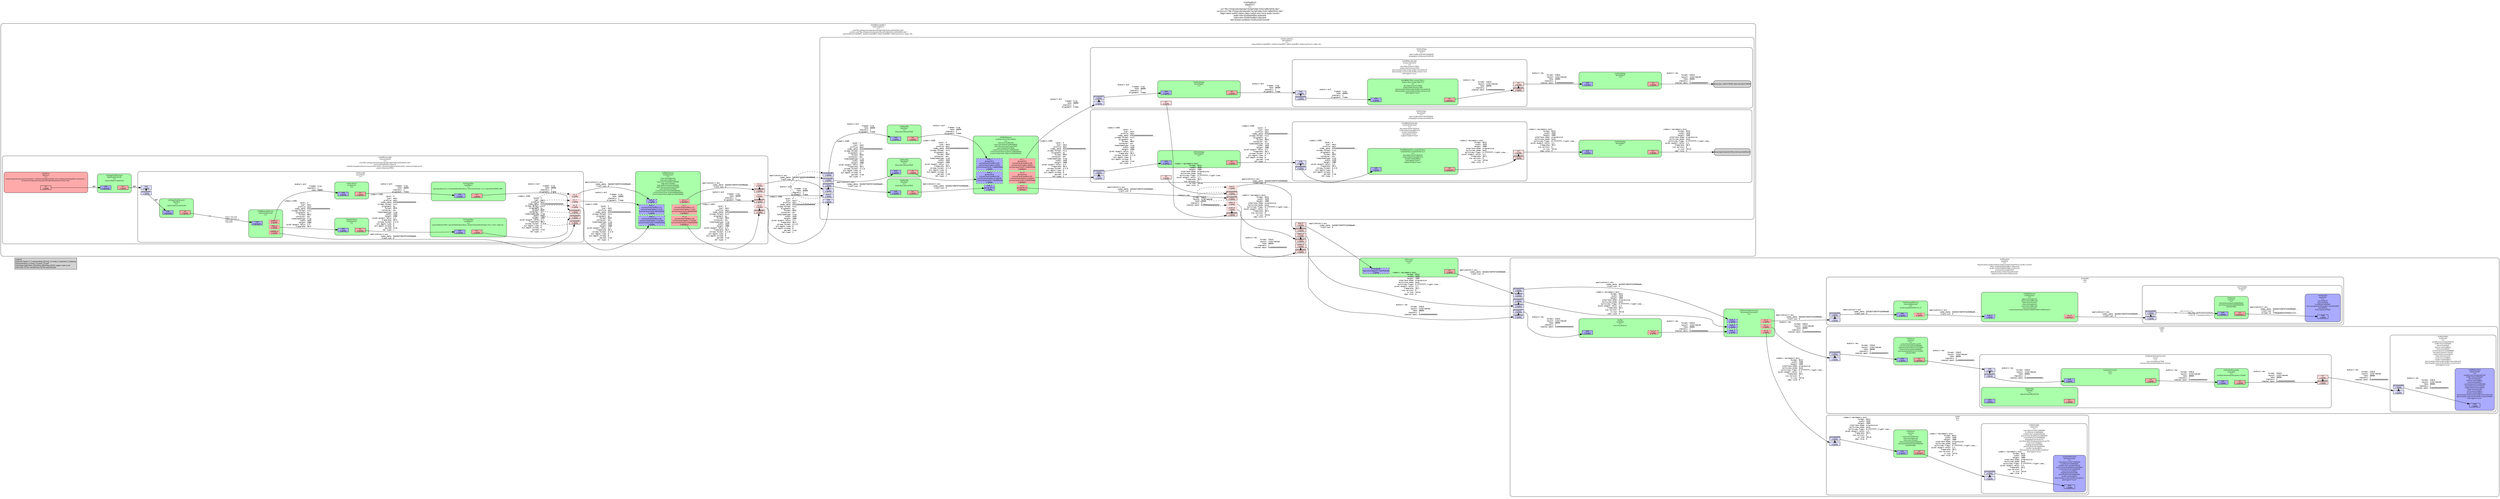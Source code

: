 digraph pipeline {
  rankdir=LR;
  fontname="sans";
  fontsize="10";
  labelloc=t;
  nodesep=.1;
  ranksep=.2;
  label="<GstPlayBin3>\nplaybin3-0\n[>]\nuri=\"file:///tmp/usb/sda/sda1/tempFolder/Internal%20ASS.mkv\"\ncurrent-uri=\"file:///tmp/usb/sda/sda1/tempFolder/Internal%20ASS.mkv\"\nflags=native-audio+native-video+native-text+force-audio-convert\naudio-sink=(GstRaSinkBin) audiosink\nvideo-sink=(GstRvSinkBin) videosink\ntext-stream-combiner=(GstFunnel) funnel0";
  node [style="filled,rounded", shape=box, fontsize="9", fontname="sans", margin="0.0,0.0"];
  edge [labelfontsize="6", fontsize="9", fontname="monospace"];
  
  legend [
    pos="0,0!",
    margin="0.05,0.05",
    style="filled",
    label="Legend\lElement-States: [~] void-pending, [0] null, [-] ready, [=] paused, [>] playing\lPad-Activation: [-] none, [>] push, [<] pull\lPad-Flags: [b]locked, [f]lushing, [b]locking, [E]OS; upper-case is set\lPad-Task: [T] has started task, [t] has paused task\l",
  ];
  subgraph cluster_funnel0_0x26da810 {
    fontname="Bitstream Vera Sans";
    fontsize="8";
    style="filled,rounded";
    color=black;
    label="GstFunnel\nfunnel0\n[>]";
    subgraph cluster_funnel0_0x26da810_sink {
      label="";
      style="invis";
      funnel0_0x26da810_funnelpad0_0xec50ab88 [color=black, fillcolor="#aaaaff", label="funnelpad0\ntags=((GstTagList*) 0xecf5dca8)\n[>][bfb]", height="0.2", style="filled,dashed"];
    }

    subgraph cluster_funnel0_0x26da810_src {
      label="";
      style="invis";
      funnel0_0x26da810_src_0x26db0a0 [color=black, fillcolor="#ffaaaa", label="src\n[>][bfb]", height="0.2", style="filled,solid"];
    }

    funnel0_0x26da810_funnelpad0_0xec50ab88 -> funnel0_0x26da810_src_0x26db0a0 [style="invis"];
    fillcolor="#aaffaa";
  }

  funnel0_0x26da810_src_0x26db0a0 -> playsink_0x26be380_text_sink_0xecf49a50 [label="application/x-ass\l          codec_data: 5b53637269707420496e66...\l           track-num: 0\l"]
  subgraph cluster_playsink_0x26be380 {
    fontname="Bitstream Vera Sans";
    fontsize="8";
    style="filled,rounded";
    color=black;
    label="GstPlaySink\nplaysink\n[>]\nflags=native-audio+native-video+native-text+force-audio-convert\nvideo-sink=(GstRvSinkBin) videosink\naudio-sink=(GstRaSinkBin) audiosink\nsend-event-mode=first\ndefault-video-sink=\"dvovideosink\"\ndefault-audio-sink=\"rtkalsasink\"";
    subgraph cluster_playsink_0x26be380_sink {
      label="";
      style="invis";
      _proxypad11_0xed907d40 [color=black, fillcolor="#ddddff", label="proxypad11\n[>][bfb]", height="0.2", style="filled,solid"];
    playsink_0x26be380_audio_sink_0xecf49770 -> _proxypad11_0xed907d40 [style=dashed, minlen=0]
      playsink_0x26be380_audio_sink_0xecf49770 [color=black, fillcolor="#ddddff", label="audio_sink\n[>][bfb]", height="0.2", style="filled,solid"];
      _proxypad12_0xed907ea8 [color=black, fillcolor="#ddddff", label="proxypad12\n[>][bfb]", height="0.2", style="filled,solid"];
    playsink_0x26be380_video_sink_0xecf498e0 -> _proxypad12_0xed907ea8 [style=dashed, minlen=0]
      playsink_0x26be380_video_sink_0xecf498e0 [color=black, fillcolor="#ddddff", label="video_sink\n[>][bfb]", height="0.2", style="filled,solid"];
      _proxypad13_0xec50a050 [color=black, fillcolor="#ddddff", label="proxypad13\n[>][bfb]", height="0.2", style="filled,solid"];
    playsink_0x26be380_text_sink_0xecf49a50 -> _proxypad13_0xec50a050 [style=dashed, minlen=0]
      playsink_0x26be380_text_sink_0xecf49a50 [color=black, fillcolor="#ddddff", label="text_sink\n[>][bfb]", height="0.2", style="filled,solid"];
    }

    fillcolor="#ffffff";
    subgraph cluster_tbin_0xee35e038 {
      fontname="Bitstream Vera Sans";
      fontsize="8";
      style="filled,rounded";
      color=black;
      label="GstTextBin\ntbin\n[>]";
      subgraph cluster_tbin_0xee35e038_sink {
        label="";
        style="invis";
        _proxypad34_0xee351a20 [color=black, fillcolor="#ddddff", label="proxypad34\n[>][bfb]", height="0.2", style="filled,solid"];
      tbin_0xee35e038_sink_0x2728d28 -> _proxypad34_0xee351a20 [style=dashed, minlen=0]
        tbin_0xee35e038_sink_0x2728d28 [color=black, fillcolor="#ddddff", label="sink\n[>][bfb]", height="0.2", style="filled,solid"];
      }

      fillcolor="#ffffff";
      subgraph cluster_multiqueue1_0x26cbc60 {
        fontname="Bitstream Vera Sans";
        fontsize="8";
        style="filled,rounded";
        color=black;
        label="GstMultiQueue\nmultiqueue1\n[>]\nextra-size-bytes=0\nextra-size-buffers=0\nextra-size-time=0\nmax-size-bytes=0\nmax-size-buffers=0\nmax-size-time=0\ncurrent-level-time-audio=18446744073709551615";
        subgraph cluster_multiqueue1_0x26cbc60_sink {
          label="";
          style="invis";
          multiqueue1_0x26cbc60_sink_0_0x26f3e50 [color=black, fillcolor="#aaaaff", label="sink_0\n[>][bfb]", height="0.2", style="filled,dashed"];
        }

        subgraph cluster_multiqueue1_0x26cbc60_src {
          label="";
          style="invis";
          multiqueue1_0x26cbc60_src_0_0xe71870c0 [color=black, fillcolor="#ffaaaa", label="src_0\n[>][bfb][T]", height="0.2", style="filled,dotted"];
        }

        multiqueue1_0x26cbc60_sink_0_0x26f3e50 -> multiqueue1_0x26cbc60_src_0_0xe71870c0 [style="invis"];
        fillcolor="#aaffaa";
      }

      multiqueue1_0x26cbc60_src_0_0xe71870c0 -> tsinkbin0_0xe717e090_text_sink0_0xebb085f8 [label="application/x-ass\l          codec_data: 5b53637269707420496e66...\l           track-num: 0\l"]
      subgraph cluster_tsinkbin0_0xe717e090 {
        fontname="Bitstream Vera Sans";
        fontsize="8";
        style="filled,rounded";
        color=black;
        label="GstTSinkBin\ntsinkbin0\n[>]";
        subgraph cluster_tsinkbin0_0xe717e090_sink {
          label="";
          style="invis";
          _proxypad35_0xec50acf8 [color=black, fillcolor="#ddddff", label="proxypad35\n[>][bfb]", height="0.2", style="filled,solid"];
        tsinkbin0_0xe717e090_text_sink0_0xebb085f8 -> _proxypad35_0xec50acf8 [style=dashed, minlen=0]
          tsinkbin0_0xe717e090_text_sink0_0xebb085f8 [color=black, fillcolor="#ddddff", label="text_sink0\n[>][bfb]", height="0.2", style="filled,solid"];
        }

        fillcolor="#ffffff";
        subgraph cluster_appsink0_0xe71827d8 {
          fontname="Bitstream Vera Sans";
          fontsize="8";
          style="filled,rounded";
          color=black;
          label="GstAppSink\nappsink0\n[>]\nsync=FALSE\nasync=FALSE\nts-offset=1000000\nlast-sample=((GstSample*) 0x26e2680)\neos=FALSE\nemit-signals=TRUE";
          subgraph cluster_appsink0_0xe71827d8_sink {
            label="";
            style="invis";
            appsink0_0xe71827d8_sink_0xee363878 [color=black, fillcolor="#aaaaff", label="sink\n[>][bfb]", height="0.2", style="filled,solid"];
          }

          fillcolor="#aaaaff";
        }

        subgraph cluster_queue0_0xee3469d8 {
          fontname="Bitstream Vera Sans";
          fontsize="8";
          style="filled,rounded";
          color=black;
          label="GstQueue\nqueue0\n[>]\nfirst-timestamp=1000000000\nlast-timestamp=16000000000\nsilent=TRUE";
          subgraph cluster_queue0_0xee3469d8_sink {
            label="";
            style="invis";
            queue0_0xee3469d8_sink_0xee3635c8 [color=black, fillcolor="#aaaaff", label="sink\n[>][bfb]", height="0.2", style="filled,solid"];
          }

          subgraph cluster_queue0_0xee3469d8_src {
            label="";
            style="invis";
            queue0_0xee3469d8_src_0xee363720 [color=black, fillcolor="#ffaaaa", label="src\n[>][bfb][T]", height="0.2", style="filled,solid"];
          }

          queue0_0xee3469d8_sink_0xee3635c8 -> queue0_0xee3469d8_src_0xee363720 [style="invis"];
          fillcolor="#aaffaa";
        }

        _proxypad35_0xec50acf8 -> queue0_0xee3469d8_sink_0xee3635c8 [labeldistance="10", labelangle="0", label="                                                  ", taillabel="ANY", headlabel="application/x-ass\l          codec_data: 5b53637269707420496e66...\l           track-num: 0\l           stream-id: f766a0e0b04163b6d2c273...\l"]
        queue0_0xee3469d8_src_0xee363720 -> appsink0_0xe71827d8_sink_0xee363878 [label="application/x-ass\l          codec_data: 5b53637269707420496e66...\l           track-num: 0\l           stream-id: f766a0e0b04163b6d2c273...\l"]
      }

      subgraph cluster_streamiddemux0_0xec517468 {
        fontname="Bitstream Vera Sans";
        fontsize="8";
        style="filled,rounded";
        color=black;
        label="GstStreamidDemux\nstreamiddemux0\n[>]\nactive-pad=(GstPad) src_0";
        subgraph cluster_streamiddemux0_0xec517468_sink {
          label="";
          style="invis";
          streamiddemux0_0xec517468_sink_0xee33ae98 [color=black, fillcolor="#aaaaff", label="sink\n[>][bfb]", height="0.2", style="filled,solid"];
        }

        subgraph cluster_streamiddemux0_0xec517468_src {
          label="";
          style="invis";
          streamiddemux0_0xec517468_src_0_0xee363470 [color=black, fillcolor="#ffaaaa", label="src_0\n[>][bfb]", height="0.2", style="filled,dotted"];
        }

        streamiddemux0_0xec517468_sink_0xee33ae98 -> streamiddemux0_0xec517468_src_0_0xee363470 [style="invis"];
        fillcolor="#aaffaa";
      }

      _proxypad34_0xee351a20 -> streamiddemux0_0xec517468_sink_0xee33ae98 [label="application/x-ass\l          codec_data: 5b53637269707420496e66...\l           track-num: 0\l"]
      streamiddemux0_0xec517468_src_0_0xee363470 -> multiqueue1_0x26cbc60_sink_0_0x26f3e50 [label="application/x-ass\l          codec_data: 5b53637269707420496e66...\l           track-num: 0\l"]
    }

    subgraph cluster_abin_0xecf17270 {
      fontname="Bitstream Vera Sans";
      fontsize="8";
      style="filled,rounded";
      color=black;
      label="GstBin\nabin\n[>]";
      subgraph cluster_abin_0xecf17270_sink {
        label="";
        style="invis";
        _proxypad33_0xee351480 [color=black, fillcolor="#ddddff", label="proxypad33\n[>][bfb]", height="0.2", style="filled,solid"];
      abin_0xecf17270_sink_0x2728bb8 -> _proxypad33_0xee351480 [style=dashed, minlen=0]
        abin_0xecf17270_sink_0x2728bb8 [color=black, fillcolor="#ddddff", label="sink\n[>][bfb]", height="0.2", style="filled,solid"];
      }

      fillcolor="#ffffff";
      subgraph cluster_aconv_0x26f3350 {
        fontname="Bitstream Vera Sans";
        fontsize="8";
        style="filled,rounded";
        color=black;
        label="GstPlaySinkAudioConvert\naconv\n[>]\nuse-converters=TRUE\nvolume-element=(GstVolume) volume";
        subgraph cluster_aconv_0x26f3350_sink {
          label="";
          style="invis";
          _proxypad31_0xee3511b0 [color=black, fillcolor="#ddddff", label="proxypad31\n[>][bfb]", height="0.2", style="filled,solid"];
        aconv_0x26f3350_sink_0x27288d8 -> _proxypad31_0xee3511b0 [style=dashed, minlen=0]
          aconv_0x26f3350_sink_0x27288d8 [color=black, fillcolor="#ddddff", label="sink\n[>][bfb]", height="0.2", style="filled,solid"];
        }

        subgraph cluster_aconv_0x26f3350_src {
          label="";
          style="invis";
          _proxypad32_0xee351318 [color=black, fillcolor="#ffdddd", label="proxypad32\n[>][bfb]", height="0.2", style="filled,solid"];
        _proxypad32_0xee351318 -> aconv_0x26f3350_src_0x2728a48 [style=dashed, minlen=0]
          aconv_0x26f3350_src_0x2728a48 [color=black, fillcolor="#ffdddd", label="src\n[>][bfb]", height="0.2", style="filled,solid"];
        }

        aconv_0x26f3350_sink_0x27288d8 -> aconv_0x26f3350_src_0x2728a48 [style="invis"];
        fillcolor="#ffffff";
        subgraph cluster_resample_0xee35b400 {
          fontname="Bitstream Vera Sans";
          fontsize="8";
          style="filled,rounded";
          color=black;
          label="GstAudioResample\nresample\n[>]\naudible-threshold-factor=0.150000";
          subgraph cluster_resample_0xee35b400_sink {
            label="";
            style="invis";
            resample_0xee35b400_sink_0xee33abe8 [color=black, fillcolor="#aaaaff", label="sink\n[>][bfb]", height="0.2", style="filled,solid"];
          }

          subgraph cluster_resample_0xee35b400_src {
            label="";
            style="invis";
            resample_0xee35b400_src_0xee33ad40 [color=black, fillcolor="#ffaaaa", label="src\n[>][bfb]", height="0.2", style="filled,solid"];
          }

          resample_0xee35b400_sink_0xee33abe8 -> resample_0xee35b400_src_0xee33ad40 [style="invis"];
          fillcolor="#aaffaa";
        }

        resample_0xee35b400_src_0xee33ad40 -> _proxypad32_0xee351318 [label="audio/x-raw\l              format: S16LE\l              layout: interleaved\l                rate: 48000\l            channels: 2\l        channel-mask: 0x0000000000000003\l"]
        subgraph cluster_conv_0xee358a08 {
          fontname="Bitstream Vera Sans";
          fontsize="8";
          style="filled,rounded";
          color=black;
          label="GstAudioConvert\nconv\n[>]";
          subgraph cluster_conv_0xee358a08_sink {
            label="";
            style="invis";
            conv_0xee358a08_sink_0xee33a938 [color=black, fillcolor="#aaaaff", label="sink\n[>][bfb]", height="0.2", style="filled,solid"];
          }

          subgraph cluster_conv_0xee358a08_src {
            label="";
            style="invis";
            conv_0xee358a08_src_0xee33aa90 [color=black, fillcolor="#ffaaaa", label="src\n[>][bfb]", height="0.2", style="filled,solid"];
          }

          conv_0xee358a08_sink_0xee33a938 -> conv_0xee358a08_src_0xee33aa90 [style="invis"];
          fillcolor="#aaffaa";
        }

        _proxypad31_0xee3511b0 -> conv_0xee358a08_sink_0xee33a938 [label="audio/x-raw\l              format: S16LE\l              layout: interleaved\l                rate: 48000\l            channels: 2\l        channel-mask: 0x0000000000000003\l"]
        conv_0xee358a08_src_0xee33aa90 -> resample_0xee35b400_sink_0xee33abe8 [label="audio/x-raw\l              format: S16LE\l              layout: interleaved\l                rate: 48000\l            channels: 2\l        channel-mask: 0x0000000000000003\l"]
        subgraph cluster_identity_0x26f0c80 {
          fontname="Bitstream Vera Sans";
          fontsize="8";
          style="filled,rounded";
          color=black;
          label="GstIdentity\nidentity\n[>]\nsignal-handoffs=FALSE";
          subgraph cluster_identity_0x26f0c80_sink {
            label="";
            style="invis";
            identity_0x26f0c80_sink_0xee33a3d8 [color=black, fillcolor="#aaaaff", label="sink\n[>][bfb]", height="0.2", style="filled,solid"];
          }

          subgraph cluster_identity_0x26f0c80_src {
            label="";
            style="invis";
            identity_0x26f0c80_src_0xee33a530 [color=black, fillcolor="#ffaaaa", label="src\n[>][bfb]", height="0.2", style="filled,solid"];
          }

          identity_0x26f0c80_sink_0xee33a3d8 -> identity_0x26f0c80_src_0xee33a530 [style="invis"];
          fillcolor="#aaffaa";
        }

      }

      aconv_0x26f3350_src_0x2728a48 -> audiosink_0x271d838_sink_0x2728768 [label="audio/x-raw\l              format: S16LE\l              layout: interleaved\l                rate: 48000\l            channels: 2\l        channel-mask: 0x0000000000000003\l"]
      subgraph cluster_aqueue_0xee3462a0 {
        fontname="Bitstream Vera Sans";
        fontsize="8";
        style="filled,rounded";
        color=black;
        label="GstQueue\naqueue\n[>]\ncurrent-level-buffers=145\ncurrent-level-bytes=296960\ncurrent-level-time=773333000\nfirst-timestamp=67000000\nlast-timestamp=15512333000\nsilent=TRUE";
        subgraph cluster_aqueue_0xee3462a0_sink {
          label="";
          style="invis";
          aqueue_0xee3462a0_sink_0xee33a280 [color=black, fillcolor="#aaaaff", label="sink\n[>][bfb]", height="0.2", style="filled,solid"];
        }

        subgraph cluster_aqueue_0xee3462a0_src {
          label="";
          style="invis";
          aqueue_0xee3462a0_src_0x271cc40 [color=black, fillcolor="#ffaaaa", label="src\n[>][bfb][T]", height="0.2", style="filled,solid"];
        }

        aqueue_0xee3462a0_sink_0xee33a280 -> aqueue_0xee3462a0_src_0x271cc40 [style="invis"];
        fillcolor="#aaffaa";
      }

      _proxypad33_0xee351480 -> aqueue_0xee3462a0_sink_0xee33a280 [label="audio/x-raw\l              format: S16LE\l              layout: interleaved\l                rate: 48000\l            channels: 2\l        channel-mask: 0x0000000000000003\l"]
      aqueue_0xee3462a0_src_0x271cc40 -> aconv_0x26f3350_sink_0x27288d8 [label="audio/x-raw\l              format: S16LE\l              layout: interleaved\l                rate: 48000\l            channels: 2\l        channel-mask: 0x0000000000000003\l"]
      subgraph cluster_audiosink_0x271d838 {
        fontname="Bitstream Vera Sans";
        fontsize="8";
        style="filled,rounded";
        color=black;
        label="GstRaSinkBin\naudiosink\n[>]\nenable-last-sample=FALSE\nbuffer-time=300000\ndiscont-wait=0\ndevice-name=NULL\ncard-name=NULL\ncurrent-pts=14325666666\ndecoded-size=2776320\nundecoded-size=54016\nfade-volume=100\nclock-source=NULL\nrender-mode=NULL\ndirectmedia-total-audio-buffer-size=262144\ndirectmedia-used-audio-buffer-size=251917\nadvr-type=\"none\"";
        subgraph cluster_audiosink_0x271d838_sink {
          label="";
          style="invis";
          _proxypad30_0xee351048 [color=black, fillcolor="#ddddff", label="proxypad30\n[>][bfb]", height="0.2", style="filled,solid"];
        audiosink_0x271d838_sink_0x2728768 -> _proxypad30_0xee351048 [style=dashed, minlen=0]
          audiosink_0x271d838_sink_0x2728768 [color=black, fillcolor="#ddddff", label="sink\n[>][bfb]", height="0.2", style="filled,solid"];
        }

        fillcolor="#ffffff";
        subgraph cluster_rtkalsasink0_0xef70e5b0 {
          fontname="Bitstream Vera Sans";
          fontsize="8";
          style="filled,rounded";
          color=black;
          label="GstRtkAlsaSink\nrtkalsasink0\n[>]\nenable-last-sample=FALSE\nbuffer-time=300000\ndiscont-wait=0\ndevice-name=NULL\ncard-name=NULL\ncurrent-pts=14331000000\ndecoded-size=2776320\nundecoded-size=54016\nfade-volume=100\nclock-source=NULL\nrender-mode=NULL\ndirectmedia-total-audio-buffer-size=262144\ndirectmedia-used-audio-buffer-size=250893\nadvr-type=\"none\"";
          subgraph cluster_rtkalsasink0_0xef70e5b0_sink {
            label="";
            style="invis";
            rtkalsasink0_0xef70e5b0_sink_0xee3639d0 [color=black, fillcolor="#aaaaff", label="sink\n[>][bfb]", height="0.2", style="filled,solid"];
          }

          fillcolor="#aaaaff";
        }

        _proxypad30_0xee351048 -> rtkalsasink0_0xef70e5b0_sink_0xee3639d0 [label="audio/x-raw\l              format: S16LE\l              layout: interleaved\l                rate: 48000\l            channels: 2\l        channel-mask: 0x0000000000000003\l"]
      }

    }

    subgraph cluster_vbin_0xecf17150 {
      fontname="Bitstream Vera Sans";
      fontsize="8";
      style="filled,rounded";
      color=black;
      label="GstBin\nvbin\n[>]";
      subgraph cluster_vbin_0xecf17150_sink {
        label="";
        style="invis";
        _proxypad29_0xec514bd0 [color=black, fillcolor="#ddddff", label="proxypad29\n[>][bfb]", height="0.2", style="filled,solid"];
      vbin_0xecf17150_sink_0x27285f8 -> _proxypad29_0xec514bd0 [style=dashed, minlen=0]
        vbin_0xecf17150_sink_0x27285f8 [color=black, fillcolor="#ddddff", label="sink\n[>][bfb]", height="0.2", style="filled,solid"];
      }

      fillcolor="#ffffff";
      subgraph cluster_vqueue_0xee346038 {
        fontname="Bitstream Vera Sans";
        fontsize="8";
        style="filled,rounded";
        color=black;
        label="GstQueue\nvqueue\n[>]\nmax-size-buffers=3\nmax-size-bytes=0\nmax-size-time=0\nfirst-timestamp=67000000\nlast-timestamp=14567000000\nsilent=TRUE";
        subgraph cluster_vqueue_0xee346038_sink {
          label="";
          style="invis";
          vqueue_0xee346038_sink_0x271cd98 [color=black, fillcolor="#aaaaff", label="sink\n[>][bfb]", height="0.2", style="filled,solid"];
        }

        subgraph cluster_vqueue_0xee346038_src {
          label="";
          style="invis";
          vqueue_0xee346038_src_0xee33a128 [color=black, fillcolor="#ffaaaa", label="src\n[>][bfb][T]", height="0.2", style="filled,solid"];
        }

        vqueue_0xee346038_sink_0x271cd98 -> vqueue_0xee346038_src_0xee33a128 [style="invis"];
        fillcolor="#aaffaa";
      }

      _proxypad29_0xec514bd0 -> vqueue_0xee346038_sink_0x271cd98 [label="video/x-raw(memory:dvo)\l              format: NV12\l               width: 1920\l              height: 1080\l      interlace-mode: progressive\l      multiview-mode: mono\l     multiview-flags: 0:ffffffff:/right-view...\l  pixel-aspect-ratio: 1/1\l           framerate: 30/1\l         svp-version: 0\l              is-svp: false\l           vdec-role: 9\l"]
      vqueue_0xee346038_src_0xee33a128 -> videosink_0x271d6b0_sink_0x2728488 [label="video/x-raw(memory:dvo)\l              format: NV12\l               width: 1920\l              height: 1080\l      interlace-mode: progressive\l      multiview-mode: mono\l     multiview-flags: 0:ffffffff:/right-view...\l  pixel-aspect-ratio: 1/1\l           framerate: 30/1\l         svp-version: 0\l              is-svp: false\l           vdec-role: 9\l"]
      subgraph cluster_videosink_0x271d6b0 {
        fontname="Bitstream Vera Sans";
        fontsize="8";
        style="filled,rounded";
        color=black;
        label="GstRvSinkBin\nvideosink\n[>]\nmax-lateness=471666666\nts-offset=-216666666\nenable-last-sample=FALSE\nprocessing-deadline=15000000\ncurrent-pts=14534000000\ndisplayed-frames=150\nnon-flushable-displayed-frames=150\nclock-source=NULL\ndisplay-preroll=TRUE\npreroll-pts=14534000000\nrender-mode=NULL\ndirectmedia-render-buffer-length=7\nadvr-type=\"none\"";
        subgraph cluster_videosink_0x271d6b0_sink {
          label="";
          style="invis";
          _proxypad28_0xec514a68 [color=black, fillcolor="#ddddff", label="proxypad28\n[>][bfb]", height="0.2", style="filled,solid"];
        videosink_0x271d6b0_sink_0x2728488 -> _proxypad28_0xec514a68 [style=dashed, minlen=0]
          videosink_0x271d6b0_sink_0x2728488 [color=black, fillcolor="#ddddff", label="sink\n[>][bfb]", height="0.2", style="filled,solid"];
        }

        fillcolor="#ffffff";
        subgraph cluster_dvovideosink0_0x272f518 {
          fontname="Bitstream Vera Sans";
          fontsize="8";
          style="filled,rounded";
          color=black;
          label="GstDvoVideoSink\ndvovideosink0\n[>]\nmax-lateness=471666666\nts-offset=-216666666\nenable-last-sample=FALSE\nprocessing-deadline=15000000\ncurrent-pts=14534000000\nclock-source=NULL\ndisplay-preroll=TRUE\npreroll-pts=14534000000\nrender-mode=NULL\ndirectmedia-render-buffer-length=7\nadvr-type=\"none\"";
          subgraph cluster_dvovideosink0_0x272f518_sink {
            label="";
            style="invis";
            dvovideosink0_0x272f518_sink_0x2730098 [color=black, fillcolor="#aaaaff", label="sink\n[>][bfb]", height="0.2", style="filled,solid"];
          }

          fillcolor="#aaaaff";
        }

        _proxypad28_0xec514a68 -> dvovideosink0_0x272f518_sink_0x2730098 [label="video/x-raw(memory:dvo)\l              format: NV12\l               width: 1920\l              height: 1080\l      interlace-mode: progressive\l      multiview-mode: mono\l     multiview-flags: 0:ffffffff:/right-view...\l  pixel-aspect-ratio: 1/1\l           framerate: 30/1\l         svp-version: 0\l              is-svp: false\l           vdec-role: 9\l"]
      }

    }

    subgraph cluster_audiotee_0x26d3eb0 {
      fontname="Bitstream Vera Sans";
      fontsize="8";
      style="filled,rounded";
      color=black;
      label="GstTee\naudiotee\n[>]\nnum-src-pads=1";
      subgraph cluster_audiotee_0x26d3eb0_sink {
        label="";
        style="invis";
        audiotee_0x26d3eb0_sink_0xecf323b0 [color=black, fillcolor="#aaaaff", label="sink\n[>][bfb]", height="0.2", style="filled,solid"];
      }

      subgraph cluster_audiotee_0x26d3eb0_src {
        label="";
        style="invis";
        audiotee_0x26d3eb0_src_0_0xee3518b0 [color=black, fillcolor="#ffaaaa", label="src_0\n[>][bfb]", height="0.2", style="filled,dashed"];
      }

      audiotee_0x26d3eb0_sink_0xecf323b0 -> audiotee_0x26d3eb0_src_0_0xee3518b0 [style="invis"];
      fillcolor="#aaffaa";
    }

    _proxypad11_0xed907d40 -> audiotee_0x26d3eb0_sink_0xecf323b0 [label="audio/x-raw\l              format: S16LE\l              layout: interleaved\l                rate: 48000\l            channels: 2\l        channel-mask: 0x0000000000000003\l"]
    audiotee_0x26d3eb0_src_0_0xee3518b0 -> streamsynchronizer0_0x26d3858_sink_1_0xee3515e0 [label="audio/x-raw\l              format: S16LE\l              layout: interleaved\l                rate: 48000\l            channels: 2\l        channel-mask: 0x0000000000000003\l"]
    subgraph cluster_streamsynchronizer0_0x26d3858 {
      fontname="Bitstream Vera Sans";
      fontsize="8";
      style="filled,rounded";
      color=black;
      label="GstStreamSynchronizer\nstreamsynchronizer0\n[>]";
      subgraph cluster_streamsynchronizer0_0x26d3858_sink {
        label="";
        style="invis";
        streamsynchronizer0_0x26d3858_sink_0_0xec514d30 [color=black, fillcolor="#aaaaff", label="sink_0\n[>][bfb]", height="0.2", style="filled,dashed"];
        streamsynchronizer0_0x26d3858_sink_1_0xee3515e0 [color=black, fillcolor="#aaaaff", label="sink_1\n[>][bfb]", height="0.2", style="filled,dashed"];
        streamsynchronizer0_0x26d3858_sink_2_0xee351b80 [color=black, fillcolor="#aaaaff", label="sink_2\n[>][bfb]", height="0.2", style="filled,dashed"];
      }

      subgraph cluster_streamsynchronizer0_0x26d3858_src {
        label="";
        style="invis";
        streamsynchronizer0_0x26d3858_src_0_0xec514e98 [color=black, fillcolor="#ffaaaa", label="src_0\n[>][bfb]", height="0.2", style="filled,dotted"];
        streamsynchronizer0_0x26d3858_src_1_0xee351748 [color=black, fillcolor="#ffaaaa", label="src_1\n[>][bfb]", height="0.2", style="filled,dotted"];
        streamsynchronizer0_0x26d3858_src_2_0xee351ce8 [color=black, fillcolor="#ffaaaa", label="src_2\n[>][bfb]", height="0.2", style="filled,dotted"];
      }

      streamsynchronizer0_0x26d3858_sink_0_0xec514d30 -> streamsynchronizer0_0x26d3858_src_0_0xec514e98 [style="invis"];
      fillcolor="#aaffaa";
    }

    streamsynchronizer0_0x26d3858_src_0_0xec514e98 -> vbin_0xecf17150_sink_0x27285f8 [label="video/x-raw(memory:dvo)\l              format: NV12\l               width: 1920\l              height: 1080\l      interlace-mode: progressive\l      multiview-mode: mono\l     multiview-flags: 0:ffffffff:/right-view...\l  pixel-aspect-ratio: 1/1\l           framerate: 30/1\l         svp-version: 0\l              is-svp: false\l           vdec-role: 9\l"]
    _proxypad12_0xed907ea8 -> streamsynchronizer0_0x26d3858_sink_0_0xec514d30 [label="video/x-raw(memory:dvo)\l              format: NV12\l               width: 1920\l              height: 1080\l      interlace-mode: progressive\l      multiview-mode: mono\l     multiview-flags: 0:ffffffff:/right-view...\l  pixel-aspect-ratio: 1/1\l           framerate: 30/1\l         svp-version: 0\l              is-svp: false\l           vdec-role: 9\l"]
    streamsynchronizer0_0x26d3858_src_1_0xee351748 -> abin_0xecf17270_sink_0x2728bb8 [label="audio/x-raw\l              format: S16LE\l              layout: interleaved\l                rate: 48000\l            channels: 2\l        channel-mask: 0x0000000000000003\l"]
    streamsynchronizer0_0x26d3858_src_2_0xee351ce8 -> tbin_0xee35e038_sink_0x2728d28 [label="application/x-ass\l          codec_data: 5b53637269707420496e66...\l           track-num: 0\l"]
    _proxypad13_0xec50a050 -> streamsynchronizer0_0x26d3858_sink_2_0xee351b80 [label="application/x-ass\l          codec_data: 5b53637269707420496e66...\l           track-num: 0\l"]
  }

  subgraph cluster_uridecodebin3_0x26c0028 {
    fontname="Bitstream Vera Sans";
    fontsize="8";
    style="filled,rounded";
    color=black;
    label="GstURIDecodeBin3\nuridecodebin3\n[>]\nuri=\"file:///tmp/usb/sda/sda1/tempFolder/Internal%20ASS.mkv\"\ncurrent-uri=\"file:///tmp/usb/sda/sda1/tempFolder/Internal%20ASS.mkv\"\ncaps=video/x-raw(ANY); audio/x-raw(ANY); text/x-raw(ANY); text/x-gst-fourcc-stpp; tex…";
    subgraph cluster_uridecodebin3_0x26c0028_src {
      label="";
      style="invis";
      _proxypad17_0xec50a758 [color=black, fillcolor="#ffdddd", label="proxypad17\n[>][bfb]", height="0.2", style="filled,solid"];
    _proxypad17_0xec50a758 -> uridecodebin3_0x26c0028_video_0_0xebb081a8 [style=dashed, minlen=0]
      uridecodebin3_0x26c0028_video_0_0xebb081a8 [color=black, fillcolor="#ffdddd", label="video_0\n[>][bfb]", height="0.2", style="filled,solid"];
      _proxypad19_0xec50aa28 [color=black, fillcolor="#ffdddd", label="proxypad19\n[>][bfb]", height="0.2", style="filled,solid"];
    _proxypad19_0xec50aa28 -> uridecodebin3_0x26c0028_text_0_0xebb08488 [style=dashed, minlen=0]
      uridecodebin3_0x26c0028_text_0_0xebb08488 [color=black, fillcolor="#ffdddd", label="text_0\n[>][bfb]", height="0.2", style="filled,solid"];
      _proxypad23_0xec514360 [color=black, fillcolor="#ffdddd", label="proxypad23\n[>][bfb]", height="0.2", style="filled,solid"];
    _proxypad23_0xec514360 -> uridecodebin3_0x26c0028_audio_0_0xebb08d28 [style=dashed, minlen=0]
      uridecodebin3_0x26c0028_audio_0_0xebb08d28 [color=black, fillcolor="#ffdddd", label="audio_0\n[>][bfb]", height="0.2", style="filled,solid"];
    }

    fillcolor="#ffffff";
    subgraph cluster_urisourcebin0_0x26dc0c8 {
      fontname="Bitstream Vera Sans";
      fontsize="8";
      style="filled,rounded";
      color=black;
      label="GstURISourceBin\nurisourcebin0\n[>]\nuri=\"file:///tmp/usb/sda/sda1/tempFolder/Internal%20ASS.mkv\"\nsource=(GstFileSrc) filesrc0\nstatistics=application/x-urisourcebin-stats, minimum-byte-level=(uint)0, maximum-byte-level…\nparse-streams=TRUE";
      subgraph cluster_urisourcebin0_0x26dc0c8_src {
        label="";
        style="invis";
        _proxypad6_0xed9074d0 [color=black, fillcolor="#ffdddd", label="proxypad6\n[>][bfb]", height="0.2", style="filled,solid"];
      _proxypad6_0xed9074d0 -> urisourcebin0_0x26dc0c8_src_0_0x26c6bb0 [style=dashed, minlen=0]
        urisourcebin0_0x26dc0c8_src_0_0x26c6bb0 [color=black, fillcolor="#ffdddd", label="src_0\n[>][bfb]", height="0.2", style="filled,dotted"];
        _proxypad7_0xed907638 [color=black, fillcolor="#ffdddd", label="proxypad7\n[>][bfb]", height="0.2", style="filled,solid"];
      _proxypad7_0xed907638 -> urisourcebin0_0x26dc0c8_src_1_0x26c6d20 [style=dashed, minlen=0]
        urisourcebin0_0x26dc0c8_src_1_0x26c6d20 [color=black, fillcolor="#ffdddd", label="src_1\n[>][bfb]", height="0.2", style="filled,dotted"];
        _proxypad9_0xed907908 [color=black, fillcolor="#ffdddd", label="proxypad9\n[>][bfb]", height="0.2", style="filled,solid"];
      _proxypad9_0xed907908 -> urisourcebin0_0x26dc0c8_src_2_0xecf49040 [style=dashed, minlen=0]
        urisourcebin0_0x26dc0c8_src_2_0xecf49040 [color=black, fillcolor="#ffdddd", label="src_2\n[>][bfb]", height="0.2", style="filled,dotted"];
      }

      fillcolor="#ffffff";
      subgraph cluster_multiqueue0_0x26cb660 {
        fontname="Bitstream Vera Sans";
        fontsize="8";
        style="filled,rounded";
        color=black;
        label="GstMultiQueue\nmultiqueue0\n[>]\nmax-size-bytes=0\nmax-size-buffers=0\nmax-size-time=861500000\nhigh-percent=60\nhigh-watermark=0.600000\nsync-by-running-time=TRUE\nuse-interleave=TRUE\ncurrent-level-time=480000000\ncurrent-level-time-audio=480000000\ncurrent-level-time-video=1000000000";
        subgraph cluster_multiqueue0_0x26cb660_sink {
          label="";
          style="invis";
          multiqueue0_0x26cb660_sink_0_0x26e1bb8 [color=black, fillcolor="#aaaaff", label="sink_0\ncurrent-level-buffers=30\ncurrent-level-bytes=1132285\ncurrent-level-time=1000000000\n[>][bfb]", height="0.2", style="filled,dashed"];
          multiqueue0_0x26cb660_sink_1_0x26e1e78 [color=black, fillcolor="#aaaaff", label="sink_1\ncurrent-level-buffers=15\ncurrent-level-bytes=11520\ncurrent-level-time=480000000\n[>][bfb]", height="0.2", style="filled,dashed"];
          multiqueue0_0x26cb660_sink_2_0xecf481f0 [color=black, fillcolor="#aaaaff", label="sink_2\n[>][bfb]", height="0.2", style="filled,dashed"];
        }

        subgraph cluster_multiqueue0_0x26cb660_src {
          label="";
          style="invis";
          multiqueue0_0x26cb660_src_0_0x26e1d18 [color=black, fillcolor="#ffaaaa", label="src_0\ncurrent-level-buffers=30\ncurrent-level-bytes=1132285\ncurrent-level-time=1000000000\n[>][bfb][T]", height="0.2", style="filled,dotted"];
          multiqueue0_0x26cb660_src_1_0xecf48090 [color=black, fillcolor="#ffaaaa", label="src_1\ncurrent-level-buffers=15\ncurrent-level-bytes=11520\ncurrent-level-time=480000000\n[>][bfb][T]", height="0.2", style="filled,dotted"];
          multiqueue0_0x26cb660_src_2_0xecf48350 [color=black, fillcolor="#ffaaaa", label="src_2\n[>][bfb][T]", height="0.2", style="filled,dotted"];
        }

        multiqueue0_0x26cb660_sink_0_0x26e1bb8 -> multiqueue0_0x26cb660_src_0_0x26e1d18 [style="invis"];
        fillcolor="#aaffaa";
      }

      multiqueue0_0x26cb660_src_0_0x26e1d18 -> _proxypad6_0xed9074d0 [label="video/x-h265\l               level: 4\l                tier: main\l             profile: main\l          codec_data: 0101600000008000000000...\l       stream-format: hvc1\l           alignment: au\l              format: HEVC\l           container: mkv\l       timestamptype: true\l               width: 1920\l              height: 1080\l  pixel-aspect-ratio: 1/1\l           framerate: 30/1\l       chroma-format: 4:2:0\l      bit-depth-luma: 8\l    bit-depth-chroma: 8\l              parsed: true\l            hdr-type: 2\l"]
      multiqueue0_0x26cb660_src_1_0xecf48090 -> _proxypad7_0xed907638 [label="audio/x-ac3\l              framed: true\l                rate: 48000\l            channels: 2\l           alignment: frame\l"]
      multiqueue0_0x26cb660_src_2_0xecf48350 -> _proxypad9_0xed907908 [label="application/x-ass\l          codec_data: 5b53637269707420496e66...\l           track-num: 0\l"]
      subgraph cluster_parsebin0_0xee324070 {
        fontname="Bitstream Vera Sans";
        fontsize="8";
        style="filled,rounded";
        color=black;
        label="GstParseBin\nparsebin0\n[>]";
        subgraph cluster_parsebin0_0xee324070_sink {
          label="";
          style="invis";
          _proxypad1_0x26c75f8 [color=black, fillcolor="#ddddff", label="proxypad1\n[<][bfb]", height="0.2", style="filled,solid"];
        parsebin0_0xee324070_sink_0x26c65f0 -> _proxypad1_0x26c75f8 [style=dashed, minlen=0]
          parsebin0_0xee324070_sink_0x26c65f0 [color=black, fillcolor="#ddddff", label="sink\n[<][bfb]", height="0.2", style="filled,solid"];
        }

        subgraph cluster_parsebin0_0xee324070_src {
          label="";
          style="invis";
          _proxypad3_0x26c7b98 [color=black, fillcolor="#ffdddd", label="proxypad3\n[>][bfb]", height="0.2", style="filled,solid"];
        _proxypad3_0x26c7b98 -> parsebin0_0xee324070_src_0_0x26c0690 [style=dashed, minlen=0]
          parsebin0_0xee324070_src_0_0x26c0690 [color=black, fillcolor="#ffdddd", label="src_0\n[>][bfb]", height="0.2", style="filled,dotted"];
          _proxypad4_0xed907200 [color=black, fillcolor="#ffdddd", label="proxypad4\n[>][bfb]", height="0.2", style="filled,solid"];
        _proxypad4_0xed907200 -> parsebin0_0xee324070_src_1_0x26c0cf0 [style=dashed, minlen=0]
          parsebin0_0xee324070_src_1_0x26c0cf0 [color=black, fillcolor="#ffdddd", label="src_1\n[>][bfb]", height="0.2", style="filled,dotted"];
          _proxypad5_0xed907368 [color=black, fillcolor="#ffdddd", label="proxypad5\n[>][bfb]", height="0.2", style="filled,solid"];
        _proxypad5_0xed907368 -> parsebin0_0xee324070_src_2_0xecf29110 [style=dashed, minlen=0]
          parsebin0_0xee324070_src_2_0xecf29110 [color=black, fillcolor="#ffdddd", label="src_2\n[>][bfb]", height="0.2", style="filled,dotted"];
        }

        parsebin0_0xee324070_sink_0x26c65f0 -> parsebin0_0xee324070_src_0_0x26c0690 [style="invis"];
        fillcolor="#ffffff";
        subgraph cluster_capsfilter1_0xecf242f8 {
          fontname="Bitstream Vera Sans";
          fontsize="8";
          style="filled,rounded";
          color=black;
          label="GstCapsFilter\ncapsfilter1\n[>]\ncaps=audio/x-ac3, framed=(boolean)true, channels=(int)[ 1, 6 ], rate=(int)[ 8000, 480…";
          subgraph cluster_capsfilter1_0xecf242f8_sink {
            label="";
            style="invis";
            capsfilter1_0xecf242f8_sink_0xed92cd00 [color=black, fillcolor="#aaaaff", label="sink\n[>][bfb]", height="0.2", style="filled,solid"];
          }

          subgraph cluster_capsfilter1_0xecf242f8_src {
            label="";
            style="invis";
            capsfilter1_0xecf242f8_src_0xed92ce58 [color=black, fillcolor="#ffaaaa", label="src\n[>][bfb]", height="0.2", style="filled,solid"];
          }

          capsfilter1_0xecf242f8_sink_0xed92cd00 -> capsfilter1_0xecf242f8_src_0xed92ce58 [style="invis"];
          fillcolor="#aaffaa";
        }

        capsfilter1_0xecf242f8_src_0xed92ce58 -> _proxypad4_0xed907200 [label="audio/x-ac3\l              framed: true\l                rate: 48000\l            channels: 2\l           alignment: frame\l"]
        subgraph cluster_ac3parse0_0xecf2e290 {
          fontname="Bitstream Vera Sans";
          fontsize="8";
          style="filled,rounded";
          color=black;
          label="GstAc3Parse\nac3parse0\n[>]";
          subgraph cluster_ac3parse0_0xecf2e290_sink {
            label="";
            style="invis";
            ac3parse0_0xecf2e290_sink_0xed92ca50 [color=black, fillcolor="#aaaaff", label="sink\n[>][bfb]", height="0.2", style="filled,solid"];
          }

          subgraph cluster_ac3parse0_0xecf2e290_src {
            label="";
            style="invis";
            ac3parse0_0xecf2e290_src_0xed92cba8 [color=black, fillcolor="#ffaaaa", label="src\n[>][bfb]", height="0.2", style="filled,solid"];
          }

          ac3parse0_0xecf2e290_sink_0xed92ca50 -> ac3parse0_0xecf2e290_src_0xed92cba8 [style="invis"];
          fillcolor="#aaffaa";
        }

        ac3parse0_0xecf2e290_src_0xed92cba8 -> capsfilter1_0xecf242f8_sink_0xed92cd00 [label="audio/x-ac3\l              framed: true\l                rate: 48000\l            channels: 2\l           alignment: frame\l"]
        subgraph cluster_capsfilter0_0xecf240b8 {
          fontname="Bitstream Vera Sans";
          fontsize="8";
          style="filled,rounded";
          color=black;
          label="GstCapsFilter\ncapsfilter0\n[>]\ncaps=video/x-h265, parsed=(boolean)true, stream-format=(string){ hvc1, hev1, byte-str…";
          subgraph cluster_capsfilter0_0xecf240b8_sink {
            label="";
            style="invis";
            capsfilter0_0xecf240b8_sink_0xed92c648 [color=black, fillcolor="#aaaaff", label="sink\n[>][bfb]", height="0.2", style="filled,solid"];
          }

          subgraph cluster_capsfilter0_0xecf240b8_src {
            label="";
            style="invis";
            capsfilter0_0xecf240b8_src_0xed92c7a0 [color=black, fillcolor="#ffaaaa", label="src\n[>][bfb]", height="0.2", style="filled,solid"];
          }

          capsfilter0_0xecf240b8_sink_0xed92c648 -> capsfilter0_0xecf240b8_src_0xed92c7a0 [style="invis"];
          fillcolor="#aaffaa";
        }

        capsfilter0_0xecf240b8_src_0xed92c7a0 -> _proxypad3_0x26c7b98 [label="video/x-h265\l               level: 4\l                tier: main\l             profile: main\l          codec_data: 0101600000008000000000...\l       stream-format: hvc1\l           alignment: au\l              format: HEVC\l           container: mkv\l       timestamptype: true\l               width: 1920\l              height: 1080\l  pixel-aspect-ratio: 1/1\l           framerate: 30/1\l       chroma-format: 4:2:0\l      bit-depth-luma: 8\l    bit-depth-chroma: 8\l              parsed: true\l            hdr-type: 2\l"]
        subgraph cluster_h265parse0_0xecf1dbb8 {
          fontname="Bitstream Vera Sans";
          fontsize="8";
          style="filled,rounded";
          color=black;
          label="GstH265Parse\nh265parse0\n[>]";
          subgraph cluster_h265parse0_0xecf1dbb8_sink {
            label="";
            style="invis";
            h265parse0_0xecf1dbb8_sink_0xed92c398 [color=black, fillcolor="#aaaaff", label="sink\n[>][bfb]", height="0.2", style="filled,solid"];
          }

          subgraph cluster_h265parse0_0xecf1dbb8_src {
            label="";
            style="invis";
            h265parse0_0xecf1dbb8_src_0xed92c4f0 [color=black, fillcolor="#ffaaaa", label="src\n[>][bfb]", height="0.2", style="filled,solid"];
          }

          h265parse0_0xecf1dbb8_sink_0xed92c398 -> h265parse0_0xecf1dbb8_src_0xed92c4f0 [style="invis"];
          fillcolor="#aaffaa";
        }

        h265parse0_0xecf1dbb8_src_0xed92c4f0 -> capsfilter0_0xecf240b8_sink_0xed92c648 [label="video/x-h265\l               level: 4\l                tier: main\l             profile: main\l          codec_data: 0101600000008000000000...\l       stream-format: hvc1\l           alignment: au\l              format: HEVC\l           container: mkv\l       timestamptype: true\l               width: 1920\l              height: 1080\l  pixel-aspect-ratio: 1/1\l           framerate: 30/1\l       chroma-format: 4:2:0\l      bit-depth-luma: 8\l    bit-depth-chroma: 8\l              parsed: true\l            hdr-type: 2\l"]
        subgraph cluster_matroskademux0_0xed92a0d0 {
          fontname="Bitstream Vera Sans";
          fontsize="8";
          style="filled,rounded";
          color=black;
          label="GstMatroskaDemux\nmatroskademux0\n[>]";
          subgraph cluster_matroskademux0_0xed92a0d0_sink {
            label="";
            style="invis";
            matroskademux0_0xed92a0d0_sink_0x26dbb60 [color=black, fillcolor="#aaaaff", label="sink\n[<][bfb][T]", height="0.2", style="filled,solid"];
          }

          subgraph cluster_matroskademux0_0xed92a0d0_src {
            label="";
            style="invis";
            matroskademux0_0xed92a0d0_video_0_0xed92c240 [color=black, fillcolor="#ffaaaa", label="video_0\n[>][bfb]", height="0.2", style="filled,dotted"];
            matroskademux0_0xed92a0d0_audio_0_0xed92c8f8 [color=black, fillcolor="#ffaaaa", label="audio_0\n[>][bfb]", height="0.2", style="filled,dotted"];
            matroskademux0_0xed92a0d0_subtitle_0_0xecf32100 [color=black, fillcolor="#ffaaaa", label="subtitle_0\n[>][bfb]", height="0.2", style="filled,dotted"];
          }

          matroskademux0_0xed92a0d0_sink_0x26dbb60 -> matroskademux0_0xed92a0d0_video_0_0xed92c240 [style="invis"];
          fillcolor="#aaffaa";
        }

        matroskademux0_0xed92a0d0_video_0_0xed92c240 -> h265parse0_0xecf1dbb8_sink_0xed92c398 [label="video/x-h265\l               level: 4\l                tier: main\l             profile: main\l          codec_data: 0101600000008000000000...\l       stream-format: hvc1\l           alignment: au\l              format: HEVC\l           container: mkv\l       timestamptype: true\l               width: 1920\l              height: 1080\l  pixel-aspect-ratio: 1/1\l           framerate: 30/1\l"]
        matroskademux0_0xed92a0d0_audio_0_0xed92c8f8 -> ac3parse0_0xecf2e290_sink_0xed92ca50 [label="audio/x-ac3\l              framed: true\l            channels: 2\l                rate: 48000\l"]
        matroskademux0_0xed92a0d0_subtitle_0_0xecf32100 -> _proxypad5_0xed907368 [label="application/x-ass\l          codec_data: 5b53637269707420496e66...\l           track-num: 0\l"]
        subgraph cluster_typefind_0x26e1610 {
          fontname="Bitstream Vera Sans";
          fontsize="8";
          style="filled,rounded";
          color=black;
          label="GstTypeFindElement\ntypefind\n[>]\ncaps=video/x-matroska";
          subgraph cluster_typefind_0x26e1610_sink {
            label="";
            style="invis";
            typefind_0x26e1610_sink_0x26db600 [color=black, fillcolor="#aaaaff", label="sink\n[<][bfb][t]", height="0.2", style="filled,solid"];
          }

          subgraph cluster_typefind_0x26e1610_src {
            label="";
            style="invis";
            typefind_0x26e1610_src_0x26db758 [color=black, fillcolor="#ffaaaa", label="src\n[<][bfb]", height="0.2", style="filled,solid"];
          }

          typefind_0x26e1610_sink_0x26db600 -> typefind_0x26e1610_src_0x26db758 [style="invis"];
          fillcolor="#aaffaa";
        }

        _proxypad1_0x26c75f8 -> typefind_0x26e1610_sink_0x26db600 [label="ANY"]
        typefind_0x26e1610_src_0x26db758 -> matroskademux0_0xed92a0d0_sink_0x26dbb60 [labeldistance="10", labelangle="0", label="                                                  ", taillabel="ANY", headlabel="audio/x-matroska\lvideo/x-matroska\lvideo/x-matroska-3d\laudio/webm\lvideo/webm\l"]
      }

      parsebin0_0xee324070_src_0_0x26c0690 -> multiqueue0_0x26cb660_sink_0_0x26e1bb8 [label="video/x-h265\l               level: 4\l                tier: main\l             profile: main\l          codec_data: 0101600000008000000000...\l       stream-format: hvc1\l           alignment: au\l              format: HEVC\l           container: mkv\l       timestamptype: true\l               width: 1920\l              height: 1080\l  pixel-aspect-ratio: 1/1\l           framerate: 30/1\l       chroma-format: 4:2:0\l      bit-depth-luma: 8\l    bit-depth-chroma: 8\l              parsed: true\l            hdr-type: 2\l"]
      parsebin0_0xee324070_src_1_0x26c0cf0 -> multiqueue0_0x26cb660_sink_1_0x26e1e78 [label="audio/x-ac3\l              framed: true\l                rate: 48000\l            channels: 2\l           alignment: frame\l"]
      parsebin0_0xee324070_src_2_0xecf29110 -> multiqueue0_0x26cb660_sink_2_0xecf481f0 [label="application/x-ass\l          codec_data: 5b53637269707420496e66...\l           track-num: 0\l"]
      subgraph cluster_typefindelement0_0x26e1090 {
        fontname="Bitstream Vera Sans";
        fontsize="8";
        style="filled,rounded";
        color=black;
        label="GstTypeFindElement\ntypefindelement0\n[>]\ncaps=video/x-matroska";
        subgraph cluster_typefindelement0_0x26e1090_sink {
          label="";
          style="invis";
          typefindelement0_0x26e1090_sink_0x26db350 [color=black, fillcolor="#aaaaff", label="sink\n[<][bfb][t]", height="0.2", style="filled,solid"];
        }

        subgraph cluster_typefindelement0_0x26e1090_src {
          label="";
          style="invis";
          typefindelement0_0x26e1090_src_0x26db4a8 [color=black, fillcolor="#ffaaaa", label="src\n[<][bfb]", height="0.2", style="filled,solid"];
        }

        typefindelement0_0x26e1090_sink_0x26db350 -> typefindelement0_0x26e1090_src_0x26db4a8 [style="invis"];
        fillcolor="#aaffaa";
      }

      typefindelement0_0x26e1090_src_0x26db4a8 -> parsebin0_0xee324070_sink_0x26c65f0 [label="ANY"]
      subgraph cluster_filesrc0_0x26de158 {
        fontname="Bitstream Vera Sans";
        fontsize="8";
        style="filled,rounded";
        color=black;
        label="GstFileSrc\nfilesrc0\n[>]\nsmart-properties=smart-properties, interleaving-type=(int)0, drm-mediauri=(string)file:///tmp/usb…\nlocation=\"/tmp/usb/sda/sda1/tempFolder/Internal ASS.mkv\"";
        subgraph cluster_filesrc0_0x26de158_src {
          label="";
          style="invis";
          filesrc0_0x26de158_src_0x26db1f8 [color=black, fillcolor="#ffaaaa", label="src\n[<][bfb]", height="0.2", style="filled,solid"];
        }

        fillcolor="#ffaaaa";
      }

      filesrc0_0x26de158_src_0x26db1f8 -> typefindelement0_0x26e1090_sink_0x26db350 [label="ANY"]
    }

    urisourcebin0_0x26dc0c8_src_0_0x26c6bb0 -> decodebin3_0x26c4120_sink_0x26c6030 [label="video/x-h265\l               level: 4\l                tier: main\l             profile: main\l          codec_data: 0101600000008000000000...\l       stream-format: hvc1\l           alignment: au\l              format: HEVC\l           container: mkv\l       timestamptype: true\l               width: 1920\l              height: 1080\l  pixel-aspect-ratio: 1/1\l           framerate: 30/1\l       chroma-format: 4:2:0\l      bit-depth-luma: 8\l    bit-depth-chroma: 8\l              parsed: true\l            hdr-type: 2\l"]
    urisourcebin0_0x26dc0c8_src_1_0x26c6d20 -> decodebin3_0x26c4120_sink_0_0x26c6e90 [label="audio/x-ac3\l              framed: true\l                rate: 48000\l            channels: 2\l           alignment: frame\l"]
    urisourcebin0_0x26dc0c8_src_2_0xecf49040 -> decodebin3_0x26c4120_sink_1_0xecf491b0 [label="application/x-ass\l          codec_data: 5b53637269707420496e66...\l           track-num: 0\l"]
    subgraph cluster_decodebin3_0x26c4120 {
      fontname="Bitstream Vera Sans";
      fontsize="8";
      style="filled,rounded";
      color=black;
      label="GstDecodebin3\ndecodebin3\n[>]\ncaps=video/x-raw(ANY); audio/x-raw(ANY); text/x-raw(ANY); text/x-gst-fourcc-stpp; tex…";
      subgraph cluster_decodebin3_0x26c4120_sink {
        label="";
        style="invis";
        _proxypad0_0x26c7058 [color=black, fillcolor="#ddddff", label="proxypad0\n[>][bfb]", height="0.2", style="filled,solid"];
      decodebin3_0x26c4120_sink_0x26c6030 -> _proxypad0_0x26c7058 [style=dashed, minlen=0]
        decodebin3_0x26c4120_sink_0x26c6030 [color=black, fillcolor="#ddddff", label="sink\n[>][bfb]", height="0.2", style="filled,solid"];
        _proxypad8_0xed9077a0 [color=black, fillcolor="#ddddff", label="proxypad8\n[>][bfb]", height="0.2", style="filled,solid"];
      decodebin3_0x26c4120_sink_0_0x26c6e90 -> _proxypad8_0xed9077a0 [style=dashed, minlen=0]
        decodebin3_0x26c4120_sink_0_0x26c6e90 [color=black, fillcolor="#ddddff", label="sink_0\n[>][bfb]", height="0.2", style="filled,solid"];
        _proxypad10_0xed907a70 [color=black, fillcolor="#ddddff", label="proxypad10\n[>][bfb]", height="0.2", style="filled,solid"];
      decodebin3_0x26c4120_sink_1_0xecf491b0 -> _proxypad10_0xed907a70 [style=dashed, minlen=0]
        decodebin3_0x26c4120_sink_1_0xecf491b0 [color=black, fillcolor="#ddddff", label="sink_1\n[>][bfb]", height="0.2", style="filled,solid"];
      }

      subgraph cluster_decodebin3_0x26c4120_src {
        label="";
        style="invis";
        _proxypad14_0xec50a320 [color=black, fillcolor="#ffdddd", label="proxypad14\n[>][bfb]", height="0.2", style="filled,solid"];
      _proxypad14_0xec50a320 -> decodebin3_0x26c4120_video_0_0xecf49d30 [style=dashed, minlen=0]
        decodebin3_0x26c4120_video_0_0xecf49d30 [color=black, fillcolor="#ffdddd", label="video_0\n[>][bfb]", height="0.2", style="filled,dotted"];
        _proxypad18_0xec50a8c0 [color=black, fillcolor="#ffdddd", label="proxypad18\n[>][bfb]", height="0.2", style="filled,solid"];
      _proxypad18_0xec50a8c0 -> decodebin3_0x26c4120_text_0_0xebb08318 [style=dashed, minlen=0]
        decodebin3_0x26c4120_text_0_0xebb08318 [color=black, fillcolor="#ffdddd", label="text_0\n[>][bfb]", height="0.2", style="filled,dotted"];
        _proxypad20_0xec50ae60 [color=black, fillcolor="#ffdddd", label="proxypad20\n[>][bfb]", height="0.2", style="filled,solid"];
      _proxypad20_0xec50ae60 -> decodebin3_0x26c4120_audio_0_0xebb088d8 [style=dashed, minlen=0]
        decodebin3_0x26c4120_audio_0_0xebb088d8 [color=black, fillcolor="#ffdddd", label="audio_0\n[>][bfb]", height="0.2", style="filled,dotted"];
      }

      decodebin3_0x26c4120_sink_0x26c6030 -> decodebin3_0x26c4120_video_0_0xecf49d30 [style="invis"];
      fillcolor="#ffffff";
      subgraph cluster_decproxy1_0xec516038 {
        fontname="Bitstream Vera Sans";
        fontsize="8";
        style="filled,rounded";
        color=black;
        label="GstDecProxy\ndecproxy1\n[>]\nadec-buffer-ts=16451000000\npropagate-sticky-event=FALSE";
        subgraph cluster_decproxy1_0xec516038_sink {
          label="";
          style="invis";
          _proxypad21_0xec514090 [color=black, fillcolor="#ddddff", label="proxypad21\n[>][bfb]", height="0.2", style="filled,solid"];
        decproxy1_0xec516038_sink_0xebb08a48 -> _proxypad21_0xec514090 [style=dashed, minlen=0]
          decproxy1_0xec516038_sink_0xebb08a48 [color=black, fillcolor="#ddddff", label="sink\n[>][bfb]", height="0.2", style="filled,solid"];
        }

        subgraph cluster_decproxy1_0xec516038_src {
          label="";
          style="invis";
          decproxy1_0xec516038_src_0xebb08bb8 [color=black, fillcolor="#ffdddd", label="src\n[>][bfb]", height="0.2", style="filled,solid"];
        }

        decproxy1_0xec516038_sink_0xebb08a48 -> decproxy1_0xec516038_src_0xebb08bb8 [style="invis"];
        fillcolor="#ffffff";
        subgraph cluster_omxac3decbin0_0x271d090 {
          fontname="Bitstream Vera Sans";
          fontsize="8";
          style="filled,rounded";
          color=black;
          label="GstOMXAc3DecBin\nomxac3decbin0\n[>]\ndecoded-size=377856\nundecoded-size=15360\ndirectmedia-total-audio-buffer-size=65536\ndirectmedia-used-audio-buffer-size=11521\nadvr-type=\"none\"";
          subgraph cluster_omxac3decbin0_0x271d090_sink {
            label="";
            style="invis";
            _proxypad24_0x26c71c0 [color=black, fillcolor="#ddddff", label="proxypad24\n[>][bfb]", height="0.2", style="filled,solid"];
          omxac3decbin0_0x271d090_sink_0x26c61a0 -> _proxypad24_0x26c71c0 [style=dashed, minlen=0]
            omxac3decbin0_0x271d090_sink_0x26c61a0 [color=black, fillcolor="#ddddff", label="sink\n[>][bfb]", height="0.2", style="filled,solid"];
          }

          subgraph cluster_omxac3decbin0_0x271d090_src {
            label="";
            style="invis";
            _proxypad25_0x26c7328 [color=black, fillcolor="#ffdddd", label="proxypad25\n[>][bfb]", height="0.2", style="filled,solid"];
          _proxypad25_0x26c7328 -> omxac3decbin0_0x271d090_src_0x26c6310 [style=dashed, minlen=0]
            omxac3decbin0_0x271d090_src_0x26c6310 [color=black, fillcolor="#ffdddd", label="src\n[>][bfb]", height="0.2", style="filled,solid"];
          }

          omxac3decbin0_0x271d090_sink_0x26c61a0 -> omxac3decbin0_0x271d090_src_0x26c6310 [style="invis"];
          fillcolor="#ffffff";
          subgraph cluster_omxac3dec_omxac3dec1_0_0xec521698 {
            fontname="Bitstream Vera Sans";
            fontsize="8";
            style="filled,rounded";
            color=black;
            label="GstOMXAC3Dec-omxac3dec1\nomxac3dec-omxac3dec1-0\n[>]\ndecoded-size=377856\nundecoded-size=15360\ndirectmedia-total-audio-buffer-size=65536\ndirectmedia-used-audio-buffer-size=11521\nadvr-type=\"none\"";
            subgraph cluster_omxac3dec_omxac3dec1_0_0xec521698_sink {
              label="";
              style="invis";
              omxac3dec_omxac3dec1_0_0xec521698_sink_0xec518a48 [color=black, fillcolor="#aaaaff", label="sink\n[>][bfb]", height="0.2", style="filled,solid"];
            }

            subgraph cluster_omxac3dec_omxac3dec1_0_0xec521698_src {
              label="";
              style="invis";
              omxac3dec_omxac3dec1_0_0xec521698_src_0x271c180 [color=black, fillcolor="#ffaaaa", label="src\n[>][bfb][T]", height="0.2", style="filled,solid"];
            }

            omxac3dec_omxac3dec1_0_0xec521698_sink_0xec518a48 -> omxac3dec_omxac3dec1_0_0xec521698_src_0x271c180 [style="invis"];
            fillcolor="#aaffaa";
          }

          _proxypad24_0x26c71c0 -> omxac3dec_omxac3dec1_0_0xec521698_sink_0xec518a48 [label="audio/x-ac3\l              framed: true\l                rate: 48000\l            channels: 2\l           alignment: frame\l"]
          omxac3dec_omxac3dec1_0_0xec521698_src_0x271c180 -> _proxypad25_0x26c7328 [label="audio/x-raw\l              format: S16LE\l              layout: interleaved\l                rate: 48000\l            channels: 2\l        channel-mask: 0x0000000000000003\l"]
        }

        omxac3decbin0_0x271d090_src_0x26c6310 -> decbridge3_0xebb12ed0_sink_0xec518390 [label="audio/x-raw\l              format: S16LE\l              layout: interleaved\l                rate: 48000\l            channels: 2\l        channel-mask: 0x0000000000000003\l"]
        subgraph cluster_decbridge3_0xebb12ed0 {
          fontname="Bitstream Vera Sans";
          fontsize="8";
          style="filled,rounded";
          color=black;
          label="GstDecBridge\ndecbridge3\n[>]";
          subgraph cluster_decbridge3_0xebb12ed0_sink {
            label="";
            style="invis";
            decbridge3_0xebb12ed0_sink_0xec518390 [color=black, fillcolor="#aaaaff", label="sink\n[>][bfb]", height="0.2", style="filled,solid"];
          }

          subgraph cluster_decbridge3_0xebb12ed0_src {
            label="";
            style="invis";
            decbridge3_0xebb12ed0_src_0xec5184e8 [color=black, fillcolor="#ffaaaa", label="src\n[>][bfb]", height="0.2", style="filled,solid"];
          }

          decbridge3_0xebb12ed0_sink_0xec518390 -> decbridge3_0xebb12ed0_src_0xec5184e8 [style="invis"];
          fillcolor="#aaffaa";
        }

        decbridge3_0xebb12ed0_src_0xec5184e8 -> decproxy1_0xec516038_internal_0xec518640 [label="audio/x-raw\l              format: S16LE\l              layout: interleaved\l                rate: 48000\l            channels: 2\l        channel-mask: 0x0000000000000003\l"]
        subgraph cluster_decbridge2_0xebb12df8 {
          fontname="Bitstream Vera Sans";
          fontsize="8";
          style="filled,rounded";
          color=black;
          label="GstDecBridge\ndecbridge2\n[>]";
          subgraph cluster_decbridge2_0xebb12df8_sink {
            label="";
            style="invis";
            decbridge2_0xebb12df8_sink_0xec5180e0 [color=black, fillcolor="#aaaaff", label="sink\n[>][bfb]", height="0.2", style="filled,solid"];
          }

          subgraph cluster_decbridge2_0xebb12df8_src {
            label="";
            style="invis";
            decbridge2_0xebb12df8_src_0xec518238 [color=black, fillcolor="#ffaaaa", label="src\n[>][bfb]", height="0.2", style="filled,solid"];
          }

          decbridge2_0xebb12df8_sink_0xec5180e0 -> decbridge2_0xebb12df8_src_0xec518238 [style="invis"];
          fillcolor="#aaffaa";
        }

        _proxypad21_0xec514090 -> decbridge2_0xebb12df8_sink_0xec5180e0 [label="audio/x-ac3\l              framed: true\l                rate: 48000\l            channels: 2\l           alignment: frame\l"]
        decbridge2_0xebb12df8_src_0xec518238 -> omxac3decbin0_0x271d090_sink_0x26c61a0 [label="audio/x-ac3\l              framed: true\l                rate: 48000\l            channels: 2\l           alignment: frame\l"]
      }

      decproxy1_0xec516038_src_0xebb08bb8 -> _proxypad20_0xec50ae60 [label="audio/x-raw\l              format: S16LE\l              layout: interleaved\l                rate: 48000\l            channels: 2\l        channel-mask: 0x0000000000000003\l"]
      subgraph cluster_decproxy0_0xee3247d0 {
        fontname="Bitstream Vera Sans";
        fontsize="8";
        style="filled,rounded";
        color=black;
        label="GstDecProxy\ndecproxy0\n[>]\nvdec-buffer-ts=15367000000\npropagate-sticky-event=FALSE";
        subgraph cluster_decproxy0_0xee3247d0_sink {
          label="";
          style="invis";
          _proxypad15_0xec50a488 [color=black, fillcolor="#ddddff", label="proxypad15\n[>][bfb]", height="0.2", style="filled,solid"];
        decproxy0_0xee3247d0_sink_0xecf49ea0 -> _proxypad15_0xec50a488 [style=dashed, minlen=0]
          decproxy0_0xee3247d0_sink_0xecf49ea0 [color=black, fillcolor="#ddddff", label="sink\n[>][bfb]", height="0.2", style="filled,solid"];
        }

        subgraph cluster_decproxy0_0xee3247d0_src {
          label="";
          style="invis";
          decproxy0_0xee3247d0_src_0xebb08038 [color=black, fillcolor="#ffdddd", label="src\n[>][bfb]", height="0.2", style="filled,solid"];
        }

        decproxy0_0xee3247d0_sink_0xecf49ea0 -> decproxy0_0xee3247d0_src_0xebb08038 [style="invis"];
        fillcolor="#ffffff";
        subgraph cluster_omxh265decbin0_0x271d218 {
          fontname="Bitstream Vera Sans";
          fontsize="8";
          style="filled,rounded";
          color=black;
          label="GstOMXH265DecBin\nomxh265decbin0\n[>]\ndecoded-size=7262016\nundecoded-size=681223\nrender-mode=NULL\nadvr-type=\"none\"\noutput-mode=\"none\"";
          subgraph cluster_omxh265decbin0_0x271d218_sink {
            label="";
            style="invis";
            _proxypad26_0x26c7490 [color=black, fillcolor="#ddddff", label="proxypad26\n[>][bfb]", height="0.2", style="filled,solid"];
          omxh265decbin0_0x271d218_sink_0x26c6480 -> _proxypad26_0x26c7490 [style=dashed, minlen=0]
            omxh265decbin0_0x271d218_sink_0x26c6480 [color=black, fillcolor="#ddddff", label="sink\n[>][bfb]", height="0.2", style="filled,solid"];
          }

          subgraph cluster_omxh265decbin0_0x271d218_src {
            label="";
            style="invis";
            _proxypad27_0xec5144c8 [color=black, fillcolor="#ffdddd", label="proxypad27\n[>][bfb]", height="0.2", style="filled,solid"];
          _proxypad27_0xec5144c8 -> omxh265decbin0_0x271d218_src_0xebb08e98 [style=dashed, minlen=0]
            omxh265decbin0_0x271d218_src_0xebb08e98 [color=black, fillcolor="#ffdddd", label="src\n[>][bfb]", height="0.2", style="filled,solid"];
          }

          omxh265decbin0_0x271d218_sink_0x26c6480 -> omxh265decbin0_0x271d218_src_0xebb08e98 [style="invis"];
          fillcolor="#ffffff";
          subgraph cluster_omxh265dec_omxh265dec1_0_0xebb21040 {
            fontname="Bitstream Vera Sans";
            fontsize="8";
            style="filled,rounded";
            color=black;
            label="GstOMXH265Dec-omxh265dec1\nomxh265dec-omxh265dec1-0\n[>]\ndecoded-size=7262016\nundecoded-size=681223\nrender-mode=NULL\nadvr-type=\"none\"\noutput-mode=\"none\"";
            subgraph cluster_omxh265dec_omxh265dec1_0_0xebb21040_sink {
              label="";
              style="invis";
              omxh265dec_omxh265dec1_0_0xebb21040_sink_0x26f2e58 [color=black, fillcolor="#aaaaff", label="sink\n[>][bfb]", height="0.2", style="filled,solid"];
            }

            subgraph cluster_omxh265dec_omxh265dec1_0_0xebb21040_src {
              label="";
              style="invis";
              omxh265dec_omxh265dec1_0_0xebb21040_src_0x271c6e0 [color=black, fillcolor="#ffaaaa", label="src\n[>][bfb][T]", height="0.2", style="filled,solid"];
            }

            omxh265dec_omxh265dec1_0_0xebb21040_sink_0x26f2e58 -> omxh265dec_omxh265dec1_0_0xebb21040_src_0x271c6e0 [style="invis"];
            fillcolor="#aaffaa";
          }

          _proxypad26_0x26c7490 -> omxh265dec_omxh265dec1_0_0xebb21040_sink_0x26f2e58 [label="video/x-h265\l               level: 4\l                tier: main\l             profile: main\l          codec_data: 0101600000008000000000...\l       stream-format: hvc1\l           alignment: au\l              format: HEVC\l           container: mkv\l       timestamptype: true\l               width: 1920\l              height: 1080\l  pixel-aspect-ratio: 1/1\l           framerate: 30/1\l       chroma-format: 4:2:0\l      bit-depth-luma: 8\l    bit-depth-chroma: 8\l              parsed: true\l            hdr-type: 2\l"]
          omxh265dec_omxh265dec1_0_0xebb21040_src_0x271c6e0 -> _proxypad27_0xec5144c8 [label="video/x-raw(memory:dvo)\l              format: NV12\l               width: 1920\l              height: 1080\l      interlace-mode: progressive\l      multiview-mode: mono\l     multiview-flags: 0:ffffffff:/right-view...\l  pixel-aspect-ratio: 1/1\l           framerate: 30/1\l         svp-version: 0\l              is-svp: false\l           vdec-role: 9\l"]
        }

        omxh265decbin0_0x271d218_src_0xebb08e98 -> decbridge1_0xebb128e8_sink_0x26f27a0 [label="video/x-raw(memory:dvo)\l              format: NV12\l               width: 1920\l              height: 1080\l      interlace-mode: progressive\l      multiview-mode: mono\l     multiview-flags: 0:ffffffff:/right-view...\l  pixel-aspect-ratio: 1/1\l           framerate: 30/1\l         svp-version: 0\l              is-svp: false\l           vdec-role: 9\l"]
        subgraph cluster_decbridge1_0xebb128e8 {
          fontname="Bitstream Vera Sans";
          fontsize="8";
          style="filled,rounded";
          color=black;
          label="GstDecBridge\ndecbridge1\n[>]";
          subgraph cluster_decbridge1_0xebb128e8_sink {
            label="";
            style="invis";
            decbridge1_0xebb128e8_sink_0x26f27a0 [color=black, fillcolor="#aaaaff", label="sink\n[>][bfb]", height="0.2", style="filled,solid"];
          }

          subgraph cluster_decbridge1_0xebb128e8_src {
            label="";
            style="invis";
            decbridge1_0xebb128e8_src_0x26f28f8 [color=black, fillcolor="#ffaaaa", label="src\n[>][bfb]", height="0.2", style="filled,solid"];
          }

          decbridge1_0xebb128e8_sink_0x26f27a0 -> decbridge1_0xebb128e8_src_0x26f28f8 [style="invis"];
          fillcolor="#aaffaa";
        }

        decbridge1_0xebb128e8_src_0x26f28f8 -> decproxy0_0xee3247d0_internal_0x26f2a50 [label="video/x-raw(memory:dvo)\l              format: NV12\l               width: 1920\l              height: 1080\l      interlace-mode: progressive\l      multiview-mode: mono\l     multiview-flags: 0:ffffffff:/right-view...\l  pixel-aspect-ratio: 1/1\l           framerate: 30/1\l         svp-version: 0\l              is-svp: false\l           vdec-role: 9\l"]
        subgraph cluster_decbridge0_0xebb12810 {
          fontname="Bitstream Vera Sans";
          fontsize="8";
          style="filled,rounded";
          color=black;
          label="GstDecBridge\ndecbridge0\n[>]";
          subgraph cluster_decbridge0_0xebb12810_sink {
            label="";
            style="invis";
            decbridge0_0xebb12810_sink_0x26f24f0 [color=black, fillcolor="#aaaaff", label="sink\n[>][bfb]", height="0.2", style="filled,solid"];
          }

          subgraph cluster_decbridge0_0xebb12810_src {
            label="";
            style="invis";
            decbridge0_0xebb12810_src_0x26f2648 [color=black, fillcolor="#ffaaaa", label="src\n[>][bfb]", height="0.2", style="filled,solid"];
          }

          decbridge0_0xebb12810_sink_0x26f24f0 -> decbridge0_0xebb12810_src_0x26f2648 [style="invis"];
          fillcolor="#aaffaa";
        }

        _proxypad15_0xec50a488 -> decbridge0_0xebb12810_sink_0x26f24f0 [label="video/x-h265\l               level: 4\l                tier: main\l             profile: main\l          codec_data: 0101600000008000000000...\l       stream-format: hvc1\l           alignment: au\l              format: HEVC\l           container: mkv\l       timestamptype: true\l               width: 1920\l              height: 1080\l  pixel-aspect-ratio: 1/1\l           framerate: 30/1\l       chroma-format: 4:2:0\l      bit-depth-luma: 8\l    bit-depth-chroma: 8\l              parsed: true\l            hdr-type: 2\l"]
        decbridge0_0xebb12810_src_0x26f2648 -> omxh265decbin0_0x271d218_sink_0x26c6480 [label="video/x-h265\l               level: 4\l                tier: main\l             profile: main\l          codec_data: 0101600000008000000000...\l       stream-format: hvc1\l           alignment: au\l              format: HEVC\l           container: mkv\l       timestamptype: true\l               width: 1920\l              height: 1080\l  pixel-aspect-ratio: 1/1\l           framerate: 30/1\l       chroma-format: 4:2:0\l      bit-depth-luma: 8\l    bit-depth-chroma: 8\l              parsed: true\l            hdr-type: 2\l"]
      }

      decproxy0_0xee3247d0_src_0xebb08038 -> _proxypad14_0xec50a320 [label="video/x-raw(memory:dvo)\l              format: NV12\l               width: 1920\l              height: 1080\l      interlace-mode: progressive\l      multiview-mode: mono\l     multiview-flags: 0:ffffffff:/right-view...\l  pixel-aspect-ratio: 1/1\l           framerate: 30/1\l         svp-version: 0\l              is-svp: false\l           vdec-role: 9\l"]
      subgraph cluster_identity2_0xec50dcc8 {
        fontname="Bitstream Vera Sans";
        fontsize="8";
        style="filled,rounded";
        color=black;
        label="GstIdentity\nidentity2\n[>]\ndrop-allocation=TRUE";
        subgraph cluster_identity2_0xec50dcc8_sink {
          label="";
          style="invis";
          identity2_0xec50dcc8_sink_0xecf32e70 [color=black, fillcolor="#aaaaff", label="sink\n[>][bfb]", height="0.2", style="filled,solid"];
        }

        subgraph cluster_identity2_0xec50dcc8_src {
          label="";
          style="invis";
          identity2_0xec50dcc8_src_0x26f20e8 [color=black, fillcolor="#ffaaaa", label="src\n[>][bfb]", height="0.2", style="filled,solid"];
        }

        identity2_0xec50dcc8_sink_0xecf32e70 -> identity2_0xec50dcc8_src_0x26f20e8 [style="invis"];
        fillcolor="#aaffaa";
      }

      _proxypad10_0xed907a70 -> identity2_0xec50dcc8_sink_0xecf32e70 [label="application/x-ass\l          codec_data: 5b53637269707420496e66...\l           track-num: 0\l"]
      identity2_0xec50dcc8_src_0x26f20e8 -> multiqueue_in_decodebin_0x26cb060_sink_2_0xecf48cf0 [label="application/x-ass\l          codec_data: 5b53637269707420496e66...\l           track-num: 0\l"]
      subgraph cluster_identity1_0xec50cfa8 {
        fontname="Bitstream Vera Sans";
        fontsize="8";
        style="filled,rounded";
        color=black;
        label="GstIdentity\nidentity1\n[>]\ndrop-allocation=TRUE";
        subgraph cluster_identity1_0xec50cfa8_sink {
          label="";
          style="invis";
          identity1_0xec50cfa8_sink_0xecf32910 [color=black, fillcolor="#aaaaff", label="sink\n[>][bfb]", height="0.2", style="filled,solid"];
        }

        subgraph cluster_identity1_0xec50cfa8_src {
          label="";
          style="invis";
          identity1_0xec50cfa8_src_0xecf32a68 [color=black, fillcolor="#ffaaaa", label="src\n[>][bfb]", height="0.2", style="filled,solid"];
        }

        identity1_0xec50cfa8_sink_0xecf32910 -> identity1_0xec50cfa8_src_0xecf32a68 [style="invis"];
        fillcolor="#aaffaa";
      }

      _proxypad8_0xed9077a0 -> identity1_0xec50cfa8_sink_0xecf32910 [label="audio/x-ac3\l              framed: true\l                rate: 48000\l            channels: 2\l           alignment: frame\l"]
      identity1_0xec50cfa8_src_0xecf32a68 -> multiqueue_in_decodebin_0x26cb060_sink_1_0xecf48a30 [label="audio/x-ac3\l              framed: true\l                rate: 48000\l            channels: 2\l           alignment: frame\l"]
      subgraph cluster_identity0_0xec50c288 {
        fontname="Bitstream Vera Sans";
        fontsize="8";
        style="filled,rounded";
        color=black;
        label="GstIdentity\nidentity0\n[>]\ndrop-allocation=TRUE";
        subgraph cluster_identity0_0xec50c288_sink {
          label="";
          style="invis";
          identity0_0xec50c288_sink_0xecf32508 [color=black, fillcolor="#aaaaff", label="sink\n[>][bfb]", height="0.2", style="filled,solid"];
        }

        subgraph cluster_identity0_0xec50c288_src {
          label="";
          style="invis";
          identity0_0xec50c288_src_0xecf32660 [color=black, fillcolor="#ffaaaa", label="src\n[>][bfb]", height="0.2", style="filled,solid"];
        }

        identity0_0xec50c288_sink_0xecf32508 -> identity0_0xec50c288_src_0xecf32660 [style="invis"];
        fillcolor="#aaffaa";
      }

      _proxypad0_0x26c7058 -> identity0_0xec50c288_sink_0xecf32508 [label="video/x-h265\l               level: 4\l                tier: main\l             profile: main\l          codec_data: 0101600000008000000000...\l       stream-format: hvc1\l           alignment: au\l              format: HEVC\l           container: mkv\l       timestamptype: true\l               width: 1920\l              height: 1080\l  pixel-aspect-ratio: 1/1\l           framerate: 30/1\l       chroma-format: 4:2:0\l      bit-depth-luma: 8\l    bit-depth-chroma: 8\l              parsed: true\l            hdr-type: 2\l"]
      identity0_0xec50c288_src_0xecf32660 -> multiqueue_in_decodebin_0x26cb060_sink_0_0xecf48770 [label="video/x-h265\l               level: 4\l                tier: main\l             profile: main\l          codec_data: 0101600000008000000000...\l       stream-format: hvc1\l           alignment: au\l              format: HEVC\l           container: mkv\l       timestamptype: true\l               width: 1920\l              height: 1080\l  pixel-aspect-ratio: 1/1\l           framerate: 30/1\l       chroma-format: 4:2:0\l      bit-depth-luma: 8\l    bit-depth-chroma: 8\l              parsed: true\l            hdr-type: 2\l"]
      subgraph cluster_multiqueue_in_decodebin_0x26cb060 {
        fontname="Bitstream Vera Sans";
        fontsize="8";
        style="filled,rounded";
        color=black;
        label="GstMultiQueue\nmultiqueue-in-decodebin\n[>]\nmax-size-buffers=0\nmax-size-time=1244000000\nsync-by-running-time=TRUE\nuse-interleave=TRUE\ncurrent-level-time=1248000000\ncurrent-level-time-audio=1248000000\ncurrent-level-time-video=1500000000";
        subgraph cluster_multiqueue_in_decodebin_0x26cb060_sink {
          label="";
          style="invis";
          multiqueue_in_decodebin_0x26cb060_sink_0_0xecf48770 [color=black, fillcolor="#aaaaff", label="sink_0\ngroup-id=4\ncurrent-level-buffers=45\ncurrent-level-bytes=2106678\ncurrent-level-time=1500000000\n[>][bfb]", height="0.2", style="filled,dashed"];
          multiqueue_in_decodebin_0x26cb060_sink_1_0xecf48a30 [color=black, fillcolor="#aaaaff", label="sink_1\ngroup-id=2\ncurrent-level-buffers=39\ncurrent-level-bytes=29952\ncurrent-level-time=1248000000\n[>][bfb]", height="0.2", style="filled,dashed"];
          multiqueue_in_decodebin_0x26cb060_sink_2_0xecf48cf0 [color=black, fillcolor="#aaaaff", label="sink_2\ngroup-id=16\n[>][bfb]", height="0.2", style="filled,dashed"];
        }

        subgraph cluster_multiqueue_in_decodebin_0x26cb060_src {
          label="";
          style="invis";
          multiqueue_in_decodebin_0x26cb060_src_0_0xecf488d0 [color=black, fillcolor="#ffaaaa", label="src_0\ngroup-id=4\ncurrent-level-buffers=45\ncurrent-level-bytes=2106678\ncurrent-level-time=1500000000\n[>][bfb][T]", height="0.2", style="filled,dotted"];
          multiqueue_in_decodebin_0x26cb060_src_1_0xecf48b90 [color=black, fillcolor="#ffaaaa", label="src_1\ngroup-id=2\ncurrent-level-buffers=39\ncurrent-level-bytes=29952\ncurrent-level-time=1248000000\n[>][bfb][T]", height="0.2", style="filled,dotted"];
          multiqueue_in_decodebin_0x26cb060_src_2_0xecf48e50 [color=black, fillcolor="#ffaaaa", label="src_2\ngroup-id=16\n[>][bfb][T]", height="0.2", style="filled,dotted"];
        }

        multiqueue_in_decodebin_0x26cb060_sink_0_0xecf48770 -> multiqueue_in_decodebin_0x26cb060_src_0_0xecf488d0 [style="invis"];
        fillcolor="#aaffaa";
      }

      multiqueue_in_decodebin_0x26cb060_src_0_0xecf488d0 -> decproxy0_0xee3247d0_sink_0xecf49ea0 [label="video/x-h265\l               level: 4\l                tier: main\l             profile: main\l          codec_data: 0101600000008000000000...\l       stream-format: hvc1\l           alignment: au\l              format: HEVC\l           container: mkv\l       timestamptype: true\l               width: 1920\l              height: 1080\l  pixel-aspect-ratio: 1/1\l           framerate: 30/1\l       chroma-format: 4:2:0\l      bit-depth-luma: 8\l    bit-depth-chroma: 8\l              parsed: true\l            hdr-type: 2\l"]
      multiqueue_in_decodebin_0x26cb060_src_1_0xecf48b90 -> decproxy1_0xec516038_sink_0xebb08a48 [label="audio/x-ac3\l              framed: true\l                rate: 48000\l            channels: 2\l           alignment: frame\l"]
      multiqueue_in_decodebin_0x26cb060_src_2_0xecf48e50 -> _proxypad18_0xec50a8c0 [label="application/x-ass\l          codec_data: 5b53637269707420496e66...\l           track-num: 0\l"]
    }

    decodebin3_0x26c4120_video_0_0xecf49d30 -> _proxypad17_0xec50a758 [label="video/x-raw(memory:dvo)\l              format: NV12\l               width: 1920\l              height: 1080\l      interlace-mode: progressive\l      multiview-mode: mono\l     multiview-flags: 0:ffffffff:/right-view...\l  pixel-aspect-ratio: 1/1\l           framerate: 30/1\l         svp-version: 0\l              is-svp: false\l           vdec-role: 9\l"]
    decodebin3_0x26c4120_text_0_0xebb08318 -> _proxypad19_0xec50aa28 [label="application/x-ass\l          codec_data: 5b53637269707420496e66...\l           track-num: 0\l"]
    decodebin3_0x26c4120_audio_0_0xebb088d8 -> _proxypad23_0xec514360 [label="audio/x-raw\l              format: S16LE\l              layout: interleaved\l                rate: 48000\l            channels: 2\l        channel-mask: 0x0000000000000003\l"]
  }

  uridecodebin3_0x26c0028_video_0_0xebb081a8 -> playsink_0x26be380_video_sink_0xecf498e0 [label="video/x-raw(memory:dvo)\l              format: NV12\l               width: 1920\l              height: 1080\l      interlace-mode: progressive\l      multiview-mode: mono\l     multiview-flags: 0:ffffffff:/right-view...\l  pixel-aspect-ratio: 1/1\l           framerate: 30/1\l         svp-version: 0\l              is-svp: false\l           vdec-role: 9\l"]
  uridecodebin3_0x26c0028_text_0_0xebb08488 -> funnel0_0x26da810_funnelpad0_0xec50ab88 [label="application/x-ass\l          codec_data: 5b53637269707420496e66...\l           track-num: 0\l"]
  uridecodebin3_0x26c0028_audio_0_0xebb08d28 -> playsink_0x26be380_audio_sink_0xecf49770 [label="audio/x-raw\l              format: S16LE\l              layout: interleaved\l                rate: 48000\l            channels: 2\l        channel-mask: 0x0000000000000003\l"]
}
